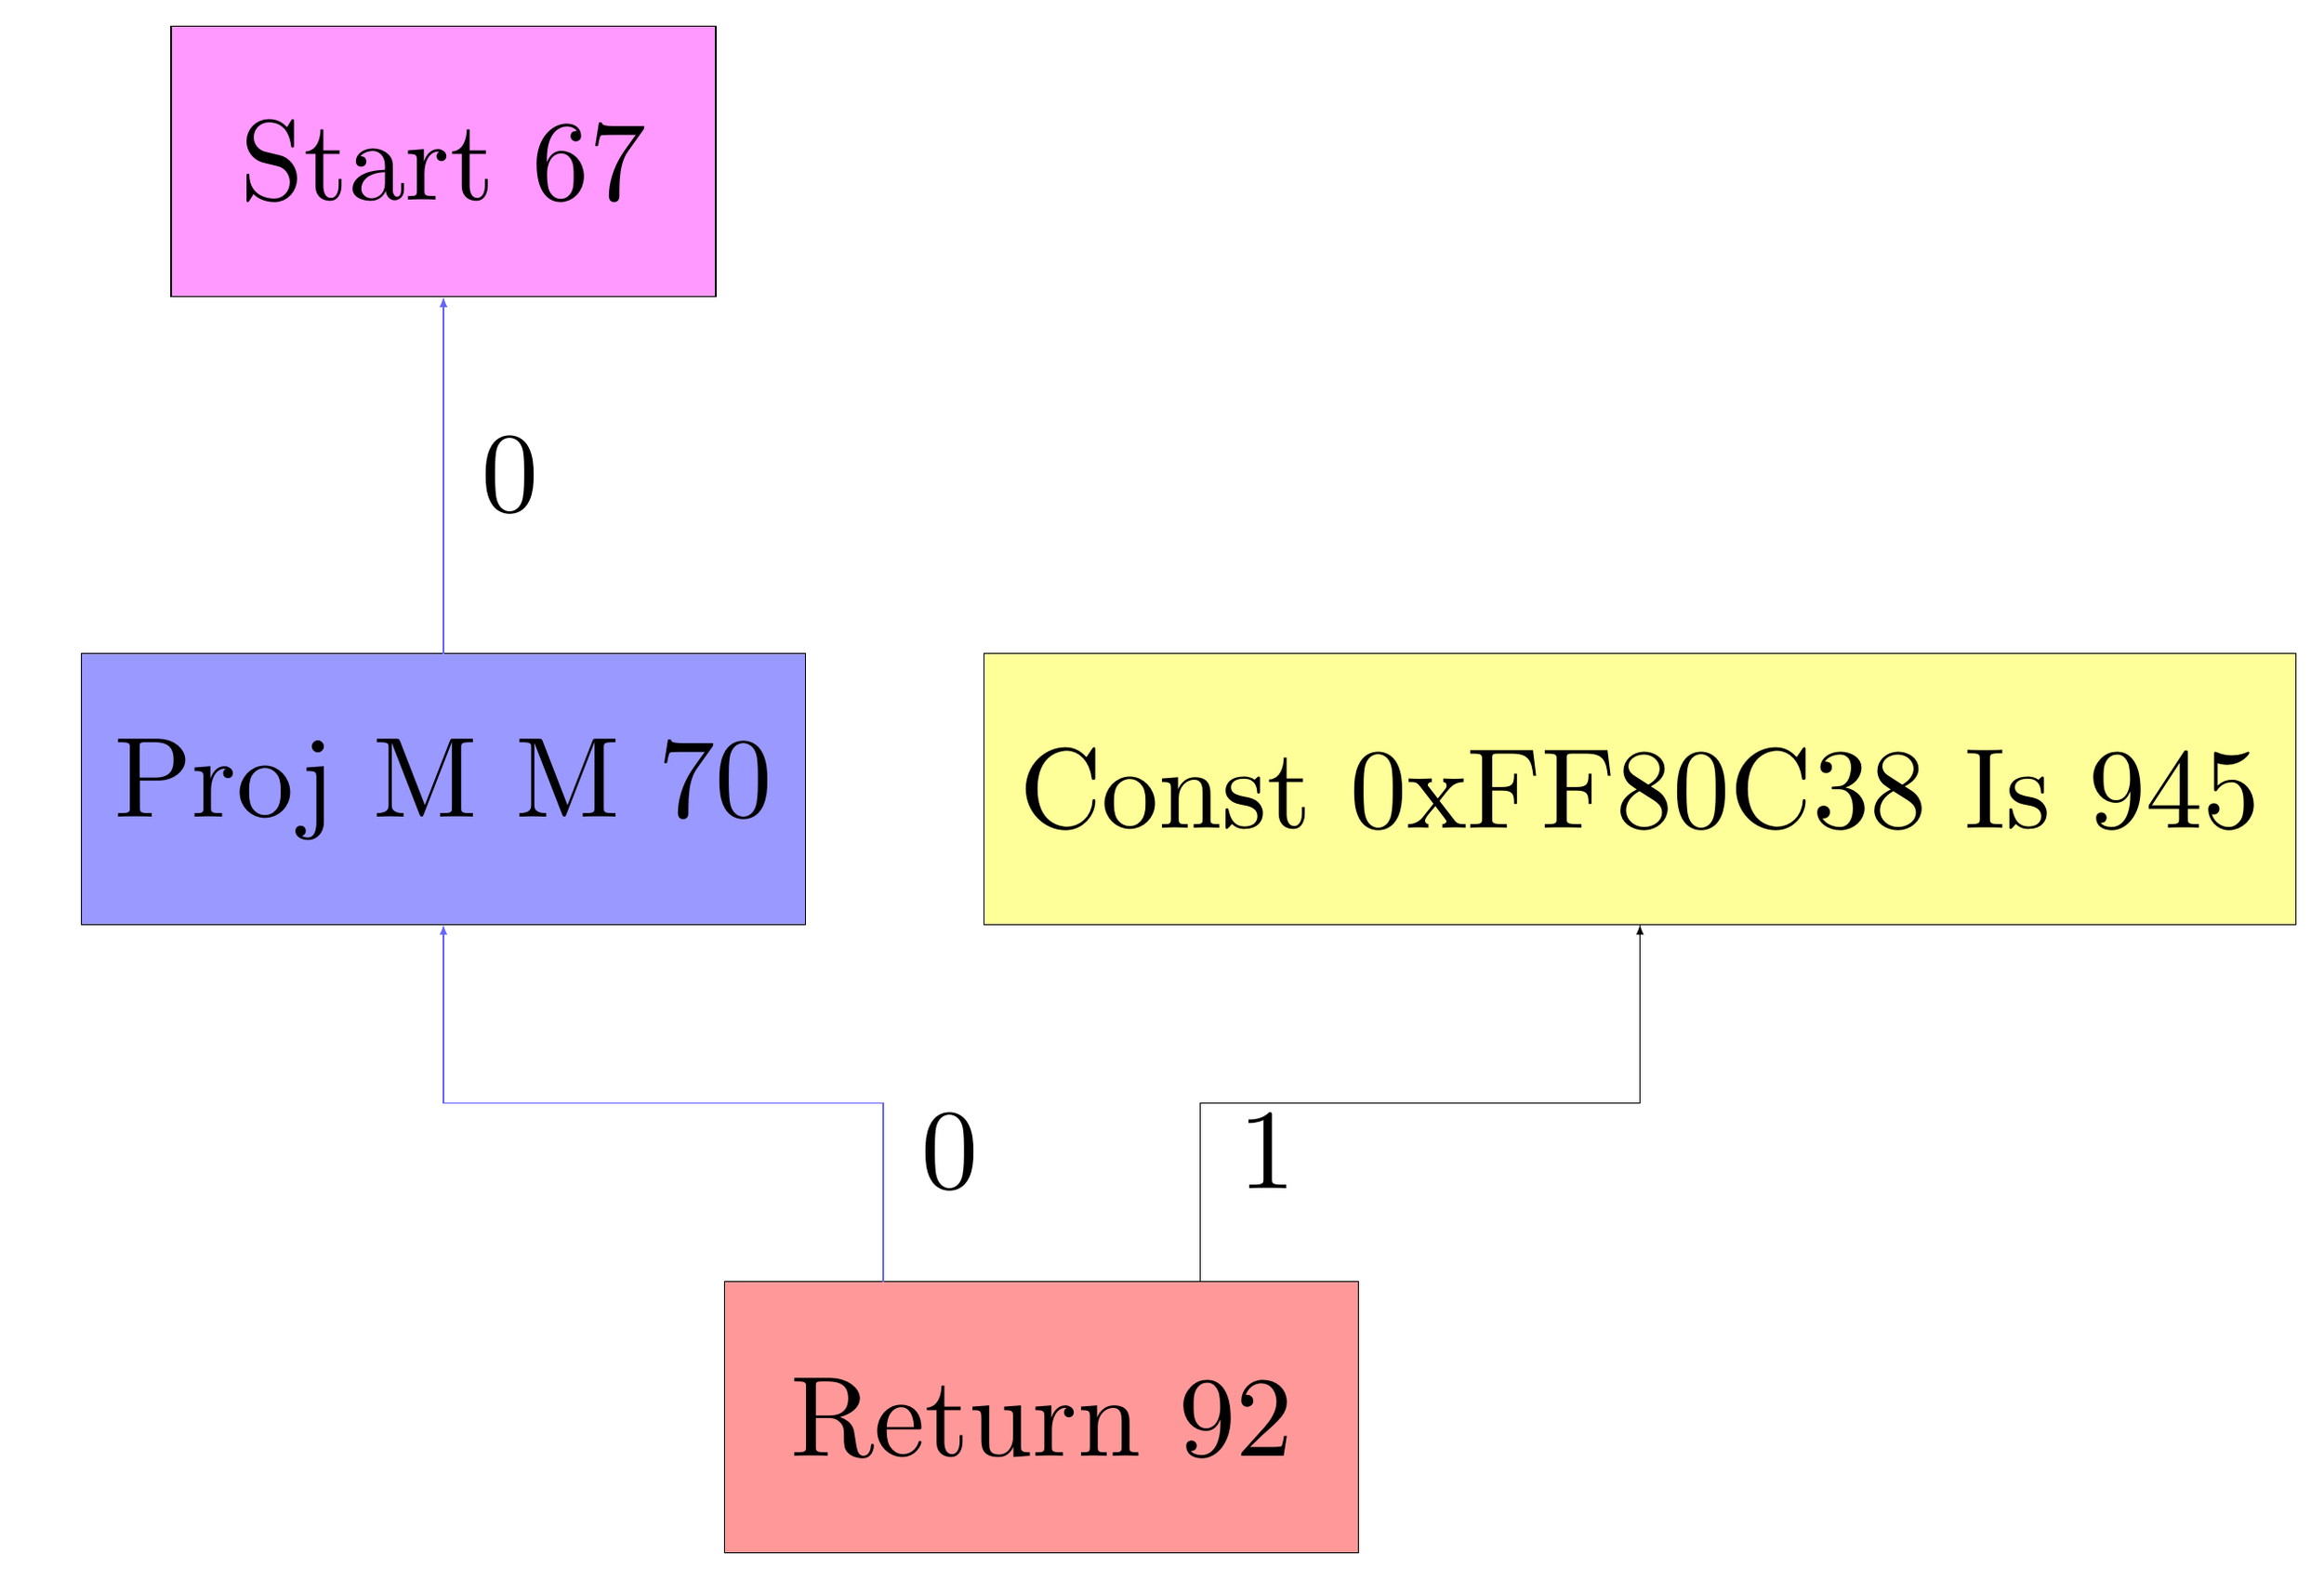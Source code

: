 % Scale factor 0.123
\definecolor{color20}{RGB}{255,153,153}
\definecolor{color21}{RGB}{255,255,153}
\definecolor{color22}{RGB}{153,153,255}
\definecolor{color23}{RGB}{255,153,255}
\definecolor{color24}{RGB}{100,100,255}
\definecolor{color25}{RGB}{0,0,0}
% Bounding Box: 248.0, 172.0
\begin{tikzpicture}
	\node[fill=color20, draw, minimum width=8.751cm, minimum height=3.74cm] (n22) at (16.948cm ,-8.118cm) {};
	% 1 node layouts
	\node[scale=4.482, transform shape] at (16.948cm ,-8.118cm) {Return  92};
	\node[fill=color21, draw, minimum width=18.119cm, minimum height=3.74cm] (n23) at (25.206cm ,0.553cm) {};
	% 1 node layouts
	\node[scale=4.482, transform shape] at (25.206cm ,0.553cm) {Const 0xFF80C38 Is 945};
	\node[fill=color22, draw, minimum width=9.984cm, minimum height=3.74cm] (n24) at (8.69cm ,0.553cm) {};
	% 1 node layouts
	\node[scale=4.482, transform shape] at (8.69cm ,0.553cm) {Proj M M 70};
	\node[fill=color23, draw, minimum width=7.519cm, minimum height=3.74cm] (n25) at (8.69cm ,9.223cm) {};
	% 1 node layouts
	\node[scale=4.482, transform shape] at (8.69cm ,9.223cm) {Start  67};
	\draw[color=color24, -latex] (14.76cm ,-6.248cm) -- (14.76cm ,-3.783cm) -- (8.69cm ,-3.783cm) -- (8.69cm ,-1.317cm);
	\node[] at (15.684cm ,-4.453cm) {
		\scalebox{4.482}{0}
	};
	\draw[color=color25, -latex] (19.135cm ,-6.248cm) -- (19.135cm ,-3.783cm) -- (25.206cm ,-3.783cm) -- (25.206cm ,-1.317cm);
	\node[] at (20.06cm ,-4.453cm) {
		\scalebox{4.482}{1}
	};
	\draw[color=color24, -latex] (8.69cm ,2.423cm) -- (8.69cm ,7.353cm);
	\node[] at (9.614cm ,4.888cm) {
		\scalebox{4.482}{0}
	};
\end{tikzpicture}
